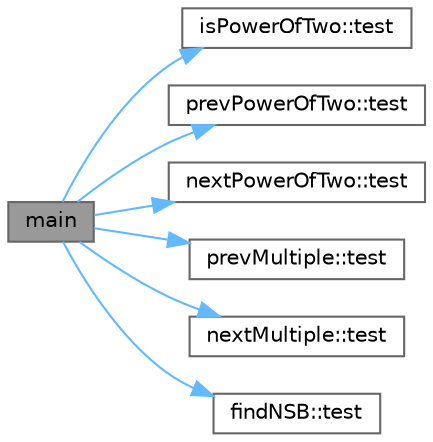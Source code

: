 digraph "main"
{
 // LATEX_PDF_SIZE
  bgcolor="transparent";
  edge [fontname=Helvetica,fontsize=10,labelfontname=Helvetica,labelfontsize=10];
  node [fontname=Helvetica,fontsize=10,shape=box,height=0.2,width=0.4];
  rankdir="LR";
  Node1 [id="Node000001",label="main",height=0.2,width=0.4,color="gray40", fillcolor="grey60", style="filled", fontcolor="black",tooltip=" "];
  Node1 -> Node2 [id="edge13_Node000001_Node000002",color="steelblue1",style="solid",tooltip=" "];
  Node2 [id="Node000002",label="isPowerOfTwo::test",height=0.2,width=0.4,color="grey40", fillcolor="white", style="filled",URL="$namespaceis_power_of_two.html#a61d2dc212ac5f1294b7c4fb107f230ab",tooltip=" "];
  Node1 -> Node3 [id="edge14_Node000001_Node000003",color="steelblue1",style="solid",tooltip=" "];
  Node3 [id="Node000003",label="prevPowerOfTwo::test",height=0.2,width=0.4,color="grey40", fillcolor="white", style="filled",URL="$namespaceprev_power_of_two.html#a2c221ec442fc5192cbb72a8c78db3e5b",tooltip=" "];
  Node1 -> Node4 [id="edge15_Node000001_Node000004",color="steelblue1",style="solid",tooltip=" "];
  Node4 [id="Node000004",label="nextPowerOfTwo::test",height=0.2,width=0.4,color="grey40", fillcolor="white", style="filled",URL="$namespacenext_power_of_two.html#ad26a694081c04ebba456e9a3f115e88c",tooltip=" "];
  Node1 -> Node5 [id="edge16_Node000001_Node000005",color="steelblue1",style="solid",tooltip=" "];
  Node5 [id="Node000005",label="prevMultiple::test",height=0.2,width=0.4,color="grey40", fillcolor="white", style="filled",URL="$namespaceprev_multiple.html#a3b2808eed73d3d5fb630cfadbd013876",tooltip=" "];
  Node1 -> Node6 [id="edge17_Node000001_Node000006",color="steelblue1",style="solid",tooltip=" "];
  Node6 [id="Node000006",label="nextMultiple::test",height=0.2,width=0.4,color="grey40", fillcolor="white", style="filled",URL="$namespacenext_multiple.html#a793a64281a3904f7d22838903eee6690",tooltip=" "];
  Node1 -> Node7 [id="edge18_Node000001_Node000007",color="steelblue1",style="solid",tooltip=" "];
  Node7 [id="Node000007",label="findNSB::test",height=0.2,width=0.4,color="grey40", fillcolor="white", style="filled",URL="$namespacefind_n_s_b.html#ac72b4c619afdd28c012035e1d4aea9ad",tooltip=" "];
}
